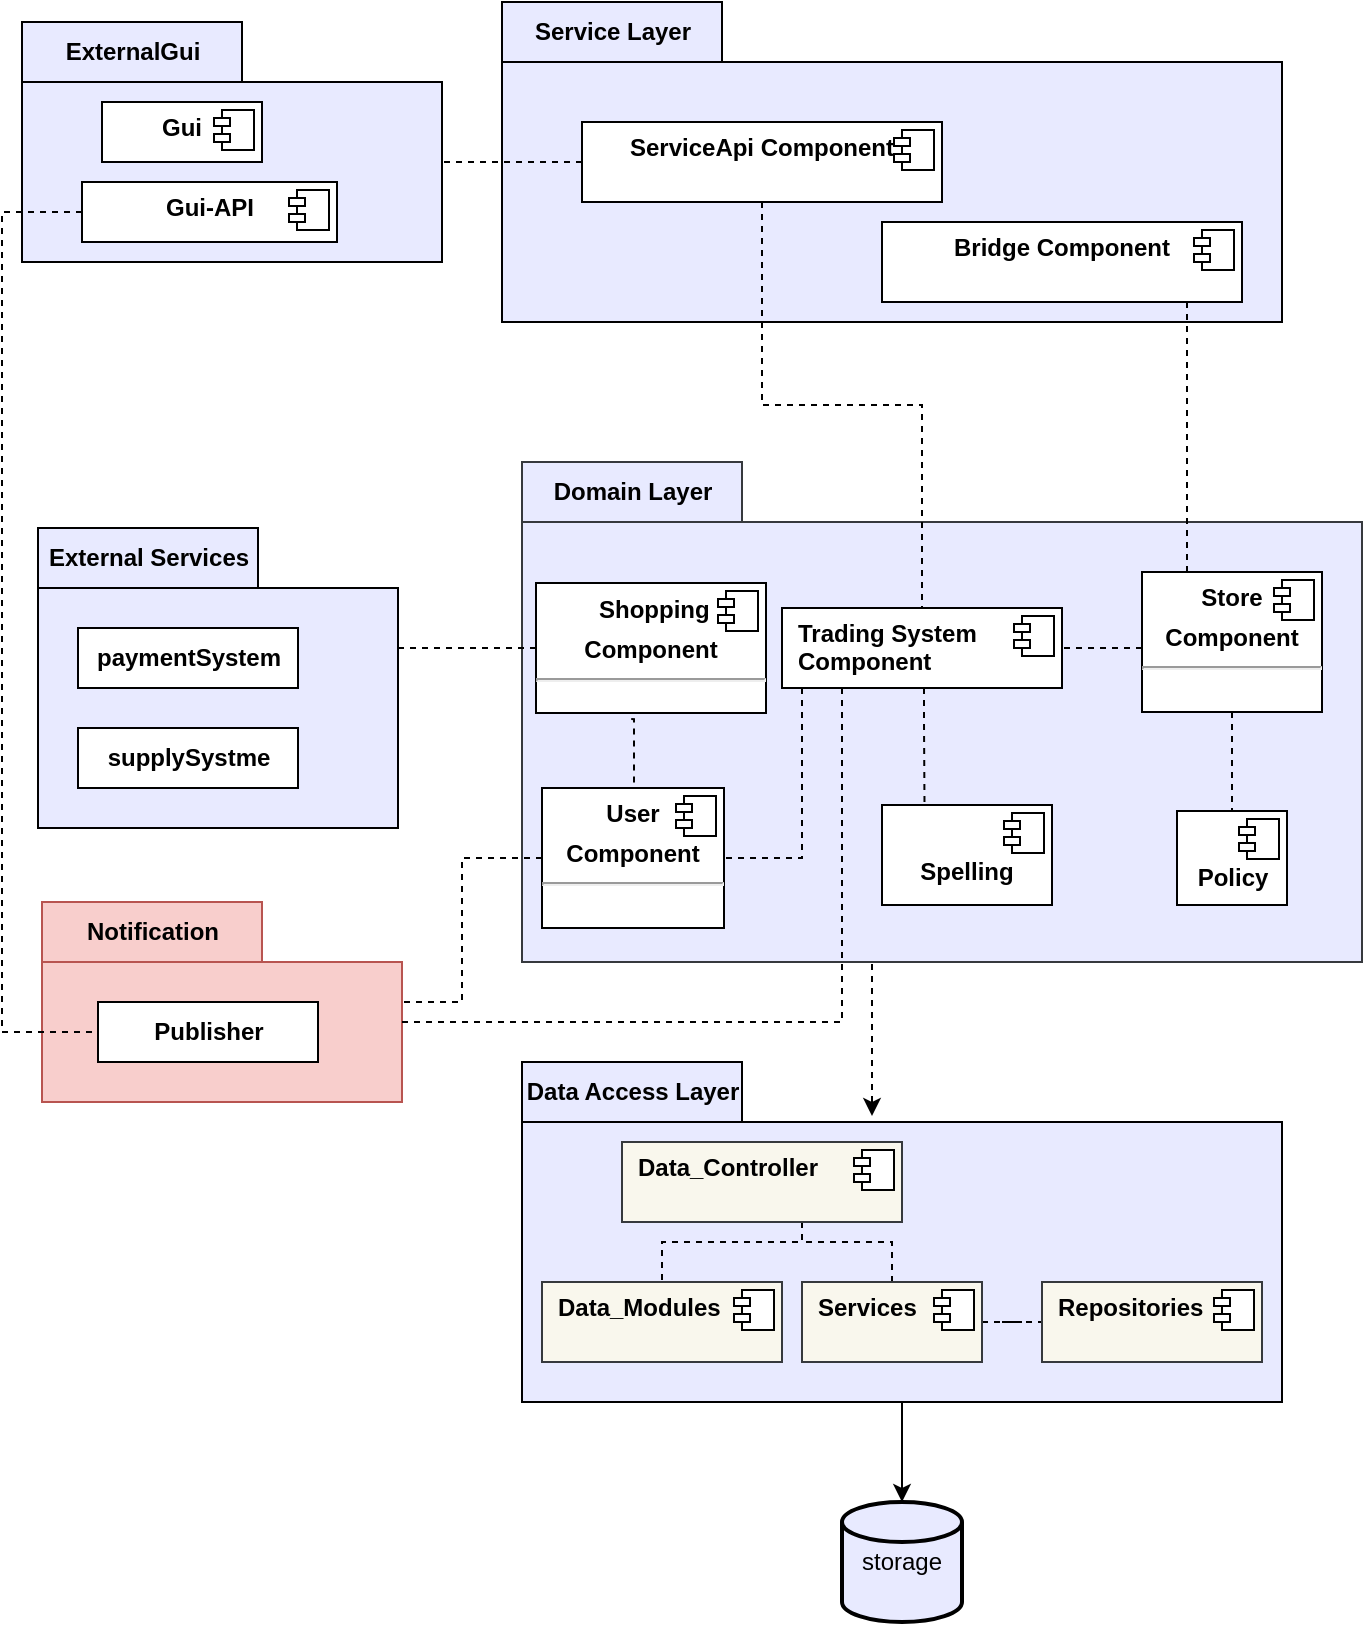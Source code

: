 <mxfile version="14.7.7" type="google"><diagram id="C5RBs43oDa-KdzZeNtuy" name="Page-1"><mxGraphModel dx="1209" dy="628" grid="1" gridSize="10" guides="1" tooltips="1" connect="1" arrows="1" fold="1" page="1" pageScale="1" pageWidth="827" pageHeight="1169" math="0" shadow="0"><root><mxCell id="WIyWlLk6GJQsqaUBKTNV-0"/><mxCell id="WIyWlLk6GJQsqaUBKTNV-1" parent="WIyWlLk6GJQsqaUBKTNV-0"/><mxCell id="WtnAxrRAo-syLEm_s32N-0" value="External Services" style="shape=folder;fontStyle=1;tabWidth=110;tabHeight=30;tabPosition=left;html=1;boundedLbl=1;labelInHeader=1;container=1;collapsible=0;recursiveResize=0;fillColor=#E8EAFF;" parent="WIyWlLk6GJQsqaUBKTNV-1" vertex="1"><mxGeometry x="58" y="343" width="180" height="150" as="geometry"/></mxCell><mxCell id="WtnAxrRAo-syLEm_s32N-1" value="&lt;b&gt;paymentSystem&lt;/b&gt;" style="html=1;" parent="WtnAxrRAo-syLEm_s32N-0" vertex="1"><mxGeometry width="110" height="30" relative="1" as="geometry"><mxPoint x="20" y="50" as="offset"/></mxGeometry></mxCell><mxCell id="WtnAxrRAo-syLEm_s32N-15" value="&lt;b&gt;supplySystme&lt;/b&gt;" style="html=1;" parent="WtnAxrRAo-syLEm_s32N-0" vertex="1"><mxGeometry x="20" y="100" width="110" height="30" as="geometry"/></mxCell><mxCell id="WtnAxrRAo-syLEm_s32N-30" style="edgeStyle=orthogonalEdgeStyle;rounded=0;orthogonalLoop=1;jettySize=auto;html=1;exitX=0.5;exitY=1;exitDx=0;exitDy=0;exitPerimeter=0;dashed=1;startArrow=none;startFill=0;" parent="WIyWlLk6GJQsqaUBKTNV-1" edge="1"><mxGeometry relative="1" as="geometry"><mxPoint x="480" y="530" as="sourcePoint"/><mxPoint x="475" y="637" as="targetPoint"/><Array as="points"><mxPoint x="475" y="530"/><mxPoint x="475" y="637"/></Array></mxGeometry></mxCell><mxCell id="WtnAxrRAo-syLEm_s32N-2" value="Domain Layer" style="shape=folder;fontStyle=1;tabWidth=110;tabHeight=30;tabPosition=left;html=1;boundedLbl=1;labelInHeader=1;container=1;collapsible=0;recursiveResize=0;strokeColor=#36393d;fillColor=#E8EAFF;" parent="WIyWlLk6GJQsqaUBKTNV-1" vertex="1"><mxGeometry x="300" y="310" width="420" height="250" as="geometry"/></mxCell><mxCell id="_TpOSqQcspWCT7iUpl4m-11" style="edgeStyle=orthogonalEdgeStyle;rounded=0;orthogonalLoop=1;jettySize=auto;html=1;dashed=1;endArrow=none;endFill=0;" edge="1" parent="WtnAxrRAo-syLEm_s32N-2" source="WtnAxrRAo-syLEm_s32N-18" target="GZjogRuN0Tsa5WOq9M7J-20"><mxGeometry relative="1" as="geometry"/></mxCell><mxCell id="_TpOSqQcspWCT7iUpl4m-14" style="edgeStyle=orthogonalEdgeStyle;rounded=0;orthogonalLoop=1;jettySize=auto;html=1;entryX=1;entryY=0.5;entryDx=0;entryDy=0;dashed=1;endArrow=none;endFill=0;" edge="1" parent="WtnAxrRAo-syLEm_s32N-2" source="WtnAxrRAo-syLEm_s32N-18" target="WtnAxrRAo-syLEm_s32N-23"><mxGeometry relative="1" as="geometry"><Array as="points"><mxPoint x="300" y="93"/><mxPoint x="300" y="93"/></Array></mxGeometry></mxCell><mxCell id="WtnAxrRAo-syLEm_s32N-18" value="&lt;p style=&quot;margin: 0px ; margin-top: 6px ; text-align: center&quot;&gt;&lt;b&gt;&amp;nbsp;Store&amp;nbsp;&lt;/b&gt;&lt;/p&gt;&lt;p style=&quot;margin: 0px ; margin-top: 6px ; text-align: center&quot;&gt;&lt;b&gt;Component&lt;/b&gt;&lt;/p&gt;&lt;hr&gt;&lt;p style=&quot;margin: 0px ; margin-left: 8px&quot;&gt;&lt;br&gt;&lt;/p&gt;" style="align=left;overflow=fill;html=1;dropTarget=0;" parent="WtnAxrRAo-syLEm_s32N-2" vertex="1"><mxGeometry x="310" y="55" width="90" height="70" as="geometry"/></mxCell><mxCell id="WtnAxrRAo-syLEm_s32N-19" value="" style="shape=component;jettyWidth=8;jettyHeight=4;" parent="WtnAxrRAo-syLEm_s32N-18" vertex="1"><mxGeometry x="1" width="20" height="20" relative="1" as="geometry"><mxPoint x="-24" y="4" as="offset"/></mxGeometry></mxCell><mxCell id="WtnAxrRAo-syLEm_s32N-16" value="&lt;p style=&quot;margin: 0px ; margin-top: 6px ; text-align: center&quot;&gt;&lt;span&gt;&amp;nbsp;User&amp;nbsp;&lt;/span&gt;&lt;/p&gt;&lt;p style=&quot;margin: 0px ; margin-top: 6px ; text-align: center&quot;&gt;&lt;span&gt;Component&lt;/span&gt;&lt;/p&gt;&lt;hr&gt;&lt;p style=&quot;margin: 0px ; margin-left: 8px&quot;&gt;&lt;br&gt;&lt;/p&gt;" style="align=left;overflow=fill;html=1;dropTarget=0;fontStyle=1" parent="WtnAxrRAo-syLEm_s32N-2" vertex="1"><mxGeometry x="10" y="163" width="91" height="70" as="geometry"/></mxCell><mxCell id="WtnAxrRAo-syLEm_s32N-17" value="" style="shape=component;jettyWidth=8;jettyHeight=4;" parent="WtnAxrRAo-syLEm_s32N-16" vertex="1"><mxGeometry x="1" width="20" height="20" relative="1" as="geometry"><mxPoint x="-24" y="4" as="offset"/></mxGeometry></mxCell><mxCell id="_TpOSqQcspWCT7iUpl4m-15" style="edgeStyle=orthogonalEdgeStyle;rounded=0;orthogonalLoop=1;jettySize=auto;html=1;entryX=0.25;entryY=0;entryDx=0;entryDy=0;dashed=1;endArrow=none;endFill=0;" edge="1" parent="WtnAxrRAo-syLEm_s32N-2" source="WtnAxrRAo-syLEm_s32N-23" target="ekkM_JpVM6P7FP9OMeAY-0"><mxGeometry relative="1" as="geometry"><Array as="points"><mxPoint x="201" y="130"/><mxPoint x="201" y="130"/></Array></mxGeometry></mxCell><mxCell id="_TpOSqQcspWCT7iUpl4m-18" style="edgeStyle=orthogonalEdgeStyle;rounded=0;orthogonalLoop=1;jettySize=auto;html=1;dashed=1;endArrow=none;endFill=0;" edge="1" parent="WtnAxrRAo-syLEm_s32N-2" source="WtnAxrRAo-syLEm_s32N-23" target="WtnAxrRAo-syLEm_s32N-16"><mxGeometry relative="1" as="geometry"><Array as="points"><mxPoint x="140" y="198"/></Array></mxGeometry></mxCell><mxCell id="WtnAxrRAo-syLEm_s32N-23" value="&lt;p style=&quot;margin: 0px ; margin-top: 6px ; text-align: center&quot;&gt;&lt;/p&gt;&lt;p style=&quot;margin: 0px ; margin-left: 8px&quot;&gt;Trading System&lt;/p&gt;&lt;p style=&quot;margin: 0px ; margin-left: 8px&quot;&gt;Component&lt;/p&gt;" style="align=left;overflow=fill;html=1;dropTarget=0;fontStyle=1" parent="WtnAxrRAo-syLEm_s32N-2" vertex="1"><mxGeometry x="130" y="73" width="140" height="40" as="geometry"/></mxCell><mxCell id="WtnAxrRAo-syLEm_s32N-24" value="" style="shape=component;jettyWidth=8;jettyHeight=4;" parent="WtnAxrRAo-syLEm_s32N-23" vertex="1"><mxGeometry x="1" width="20" height="20" relative="1" as="geometry"><mxPoint x="-24" y="4" as="offset"/></mxGeometry></mxCell><mxCell id="ekkM_JpVM6P7FP9OMeAY-0" value="&lt;p style=&quot;margin: 0px ; margin-top: 6px ; text-align: center&quot;&gt;&lt;br&gt;&lt;/p&gt;&lt;p style=&quot;margin: 0px ; margin-top: 6px ; text-align: center&quot;&gt;&lt;b&gt;Spelling&lt;/b&gt;&lt;/p&gt;" style="align=left;overflow=fill;html=1;dropTarget=0;" parent="WtnAxrRAo-syLEm_s32N-2" vertex="1"><mxGeometry x="180" y="171.5" width="85" height="50" as="geometry"/></mxCell><mxCell id="ekkM_JpVM6P7FP9OMeAY-1" value="" style="shape=component;jettyWidth=8;jettyHeight=4;" parent="ekkM_JpVM6P7FP9OMeAY-0" vertex="1"><mxGeometry x="1" width="20" height="20" relative="1" as="geometry"><mxPoint x="-24" y="4" as="offset"/></mxGeometry></mxCell><mxCell id="GZjogRuN0Tsa5WOq9M7J-20" value="&lt;p style=&quot;margin: 0px ; margin-top: 6px ; text-align: center&quot;&gt;&lt;br&gt;&lt;/p&gt;&lt;p style=&quot;margin: 0px ; margin-top: 6px ; text-align: center&quot;&gt;&lt;b&gt;Policy&lt;/b&gt;&lt;/p&gt;" style="align=left;overflow=fill;html=1;dropTarget=0;" parent="WtnAxrRAo-syLEm_s32N-2" vertex="1"><mxGeometry x="327.5" y="174.5" width="55" height="47" as="geometry"/></mxCell><mxCell id="GZjogRuN0Tsa5WOq9M7J-21" value="" style="shape=component;jettyWidth=8;jettyHeight=4;" parent="GZjogRuN0Tsa5WOq9M7J-20" vertex="1"><mxGeometry x="1" width="20" height="20" relative="1" as="geometry"><mxPoint x="-24" y="4" as="offset"/></mxGeometry></mxCell><mxCell id="_TpOSqQcspWCT7iUpl4m-22" style="edgeStyle=orthogonalEdgeStyle;rounded=0;orthogonalLoop=1;jettySize=auto;html=1;dashed=1;endArrow=none;endFill=0;exitX=0.414;exitY=1.047;exitDx=0;exitDy=0;exitPerimeter=0;" edge="1" parent="WtnAxrRAo-syLEm_s32N-2" source="ekkM_JpVM6P7FP9OMeAY-3" target="WtnAxrRAo-syLEm_s32N-16"><mxGeometry relative="1" as="geometry"><Array as="points"><mxPoint x="56" y="129"/></Array></mxGeometry></mxCell><mxCell id="ekkM_JpVM6P7FP9OMeAY-3" value="&lt;p style=&quot;margin: 0px ; margin-top: 6px ; text-align: center&quot;&gt;&lt;b&gt;&amp;nbsp;Shopping&lt;/b&gt;&lt;/p&gt;&lt;p style=&quot;margin: 0px ; margin-top: 6px ; text-align: center&quot;&gt;&lt;b&gt;Component&lt;/b&gt;&lt;/p&gt;&lt;hr&gt;&lt;p style=&quot;margin: 0px ; margin-left: 8px&quot;&gt;&lt;br&gt;&lt;/p&gt;" style="align=left;overflow=fill;html=1;dropTarget=0;" parent="WtnAxrRAo-syLEm_s32N-2" vertex="1"><mxGeometry x="7" y="60.5" width="115" height="65" as="geometry"/></mxCell><mxCell id="ekkM_JpVM6P7FP9OMeAY-4" value="" style="shape=component;jettyWidth=8;jettyHeight=4;" parent="ekkM_JpVM6P7FP9OMeAY-3" vertex="1"><mxGeometry x="1" width="20" height="20" relative="1" as="geometry"><mxPoint x="-24" y="4" as="offset"/></mxGeometry></mxCell><mxCell id="Dl6cAuHJQ6nQotnBiWMJ-0" style="edgeStyle=orthogonalEdgeStyle;rounded=0;orthogonalLoop=1;jettySize=auto;html=1;" parent="WIyWlLk6GJQsqaUBKTNV-1" source="WtnAxrRAo-syLEm_s32N-7" target="WtnAxrRAo-syLEm_s32N-11" edge="1"><mxGeometry relative="1" as="geometry"/></mxCell><mxCell id="WtnAxrRAo-syLEm_s32N-7" value="Data Access Layer" style="shape=folder;fontStyle=1;tabWidth=110;tabHeight=30;tabPosition=left;html=1;boundedLbl=1;labelInHeader=1;container=1;collapsible=0;recursiveResize=0;fillColor=#E8EAFF;" parent="WIyWlLk6GJQsqaUBKTNV-1" vertex="1"><mxGeometry x="300" y="610" width="380" height="170" as="geometry"/></mxCell><mxCell id="Dl6cAuHJQ6nQotnBiWMJ-10" style="edgeStyle=orthogonalEdgeStyle;rounded=0;orthogonalLoop=1;jettySize=auto;html=1;endArrow=none;endFill=0;dashed=1;" parent="WtnAxrRAo-syLEm_s32N-7" source="Dl6cAuHJQ6nQotnBiWMJ-2" target="Dl6cAuHJQ6nQotnBiWMJ-4" edge="1"><mxGeometry relative="1" as="geometry"><Array as="points"><mxPoint x="140" y="90"/><mxPoint x="70" y="90"/></Array></mxGeometry></mxCell><mxCell id="Dl6cAuHJQ6nQotnBiWMJ-14" style="edgeStyle=orthogonalEdgeStyle;rounded=0;orthogonalLoop=1;jettySize=auto;html=1;dashed=1;endArrow=none;endFill=0;" parent="WtnAxrRAo-syLEm_s32N-7" source="Dl6cAuHJQ6nQotnBiWMJ-2" target="Dl6cAuHJQ6nQotnBiWMJ-8" edge="1"><mxGeometry relative="1" as="geometry"><Array as="points"><mxPoint x="140" y="90"/><mxPoint x="185" y="90"/></Array></mxGeometry></mxCell><mxCell id="Dl6cAuHJQ6nQotnBiWMJ-2" value="&lt;p style=&quot;margin: 0px ; margin-top: 6px ; text-align: center&quot;&gt;&lt;/p&gt;&lt;p style=&quot;margin: 0px ; margin-left: 8px&quot;&gt;Data_Controller&lt;br&gt;&lt;/p&gt;" style="align=left;overflow=fill;html=1;dropTarget=0;fontStyle=1;fillColor=#f9f7ed;strokeColor=#36393d;" parent="WtnAxrRAo-syLEm_s32N-7" vertex="1"><mxGeometry x="50" y="40" width="140" height="40" as="geometry"/></mxCell><mxCell id="Dl6cAuHJQ6nQotnBiWMJ-3" value="" style="shape=component;jettyWidth=8;jettyHeight=4;" parent="Dl6cAuHJQ6nQotnBiWMJ-2" vertex="1"><mxGeometry x="1" width="20" height="20" relative="1" as="geometry"><mxPoint x="-24" y="4" as="offset"/></mxGeometry></mxCell><mxCell id="Dl6cAuHJQ6nQotnBiWMJ-4" value="&lt;p style=&quot;margin: 0px ; margin-top: 6px ; text-align: center&quot;&gt;&lt;/p&gt;&lt;p style=&quot;margin: 0px ; margin-left: 8px&quot;&gt;Data_Modules&lt;br&gt;&lt;/p&gt;" style="align=left;overflow=fill;html=1;dropTarget=0;fontStyle=1;fillColor=#f9f7ed;strokeColor=#36393d;" parent="WtnAxrRAo-syLEm_s32N-7" vertex="1"><mxGeometry x="10" y="110" width="120" height="40" as="geometry"/></mxCell><mxCell id="Dl6cAuHJQ6nQotnBiWMJ-5" value="" style="shape=component;jettyWidth=8;jettyHeight=4;" parent="Dl6cAuHJQ6nQotnBiWMJ-4" vertex="1"><mxGeometry x="1" width="20" height="20" relative="1" as="geometry"><mxPoint x="-24" y="4" as="offset"/></mxGeometry></mxCell><mxCell id="Dl6cAuHJQ6nQotnBiWMJ-15" style="edgeStyle=orthogonalEdgeStyle;rounded=0;orthogonalLoop=1;jettySize=auto;html=1;entryX=0;entryY=0.5;entryDx=0;entryDy=0;dashed=1;endArrow=none;endFill=0;" parent="WtnAxrRAo-syLEm_s32N-7" source="Dl6cAuHJQ6nQotnBiWMJ-8" target="Dl6cAuHJQ6nQotnBiWMJ-6" edge="1"><mxGeometry relative="1" as="geometry"/></mxCell><mxCell id="Dl6cAuHJQ6nQotnBiWMJ-8" value="&lt;p style=&quot;margin: 0px ; margin-top: 6px ; text-align: center&quot;&gt;&lt;/p&gt;&lt;p style=&quot;margin: 0px ; margin-left: 8px&quot;&gt;Services&lt;br&gt;&lt;/p&gt;" style="align=left;overflow=fill;html=1;dropTarget=0;fontStyle=1;fillColor=#f9f7ed;strokeColor=#36393d;" parent="WtnAxrRAo-syLEm_s32N-7" vertex="1"><mxGeometry x="140" y="110" width="90" height="40" as="geometry"/></mxCell><mxCell id="Dl6cAuHJQ6nQotnBiWMJ-9" value="" style="shape=component;jettyWidth=8;jettyHeight=4;" parent="Dl6cAuHJQ6nQotnBiWMJ-8" vertex="1"><mxGeometry x="1" width="20" height="20" relative="1" as="geometry"><mxPoint x="-24" y="4" as="offset"/></mxGeometry></mxCell><mxCell id="Dl6cAuHJQ6nQotnBiWMJ-6" value="&lt;p style=&quot;margin: 0px ; margin-top: 6px ; text-align: center&quot;&gt;&lt;/p&gt;&lt;p style=&quot;margin: 0px ; margin-left: 8px&quot;&gt;Repositories&lt;br&gt;&lt;/p&gt;" style="align=left;overflow=fill;html=1;dropTarget=0;fontStyle=1;fillColor=#f9f7ed;strokeColor=#36393d;" parent="WtnAxrRAo-syLEm_s32N-7" vertex="1"><mxGeometry x="260" y="110" width="110" height="40" as="geometry"/></mxCell><mxCell id="Dl6cAuHJQ6nQotnBiWMJ-7" value="" style="shape=component;jettyWidth=8;jettyHeight=4;" parent="Dl6cAuHJQ6nQotnBiWMJ-6" vertex="1"><mxGeometry x="1" width="20" height="20" relative="1" as="geometry"><mxPoint x="-24" y="4" as="offset"/></mxGeometry></mxCell><mxCell id="WtnAxrRAo-syLEm_s32N-9" value="Service Layer" style="shape=folder;fontStyle=1;tabWidth=110;tabHeight=30;tabPosition=left;html=1;boundedLbl=1;labelInHeader=1;container=1;collapsible=0;recursiveResize=0;fillColor=#E8EAFF;" parent="WIyWlLk6GJQsqaUBKTNV-1" vertex="1"><mxGeometry x="290" y="80" width="390" height="160" as="geometry"/></mxCell><mxCell id="WtnAxrRAo-syLEm_s32N-36" value="&lt;p style=&quot;margin: 0px ; margin-top: 6px ; text-align: center&quot;&gt;&lt;span&gt;ServiceApi Component&lt;/span&gt;&lt;br&gt;&lt;/p&gt;" style="align=left;overflow=fill;html=1;dropTarget=0;fontStyle=1" parent="WtnAxrRAo-syLEm_s32N-9" vertex="1"><mxGeometry x="40" y="60" width="180" height="40" as="geometry"/></mxCell><mxCell id="WtnAxrRAo-syLEm_s32N-37" value="" style="shape=component;jettyWidth=8;jettyHeight=4;" parent="WtnAxrRAo-syLEm_s32N-36" vertex="1"><mxGeometry x="1" width="20" height="20" relative="1" as="geometry"><mxPoint x="-24" y="4" as="offset"/></mxGeometry></mxCell><mxCell id="GZjogRuN0Tsa5WOq9M7J-1" value="&lt;p style=&quot;margin: 0px ; margin-top: 6px ; text-align: center&quot;&gt;Bridge Component&lt;/p&gt;" style="align=left;overflow=fill;html=1;dropTarget=0;fontStyle=1" parent="WtnAxrRAo-syLEm_s32N-9" vertex="1"><mxGeometry x="190" y="110" width="180" height="40" as="geometry"/></mxCell><mxCell id="GZjogRuN0Tsa5WOq9M7J-2" value="" style="shape=component;jettyWidth=8;jettyHeight=4;" parent="GZjogRuN0Tsa5WOq9M7J-1" vertex="1"><mxGeometry x="1" width="20" height="20" relative="1" as="geometry"><mxPoint x="-24" y="4" as="offset"/></mxGeometry></mxCell><mxCell id="WtnAxrRAo-syLEm_s32N-11" value="storage" style="strokeWidth=2;html=1;shape=mxgraph.flowchart.database;whiteSpace=wrap;fillColor=#E8EAFF;" parent="WIyWlLk6GJQsqaUBKTNV-1" vertex="1"><mxGeometry x="460" y="830" width="60" height="60" as="geometry"/></mxCell><mxCell id="GZjogRuN0Tsa5WOq9M7J-6" value="ExternalGui" style="shape=folder;fontStyle=1;tabWidth=110;tabHeight=30;tabPosition=left;html=1;boundedLbl=1;labelInHeader=1;container=1;collapsible=0;recursiveResize=0;fillColor=#E8EAFF;" parent="WIyWlLk6GJQsqaUBKTNV-1" vertex="1"><mxGeometry x="50" y="90" width="210" height="120" as="geometry"/></mxCell><mxCell id="GZjogRuN0Tsa5WOq9M7J-14" value="&lt;p style=&quot;margin: 0px ; margin-top: 6px ; text-align: center&quot;&gt;&lt;span&gt;Gui&lt;/span&gt;&lt;br&gt;&lt;/p&gt;" style="align=left;overflow=fill;html=1;dropTarget=0;fontStyle=1" parent="GZjogRuN0Tsa5WOq9M7J-6" vertex="1"><mxGeometry x="40" y="40" width="80" height="30" as="geometry"/></mxCell><mxCell id="GZjogRuN0Tsa5WOq9M7J-15" value="" style="shape=component;jettyWidth=8;jettyHeight=4;" parent="GZjogRuN0Tsa5WOq9M7J-14" vertex="1"><mxGeometry x="1" width="20" height="20" relative="1" as="geometry"><mxPoint x="-24" y="4" as="offset"/></mxGeometry></mxCell><mxCell id="dUc-TlYQ_6vt0-vQFF55-0" value="&lt;p style=&quot;margin: 0px ; margin-top: 6px ; text-align: center&quot;&gt;Gui-API&lt;/p&gt;" style="align=left;overflow=fill;html=1;dropTarget=0;fontStyle=1" parent="GZjogRuN0Tsa5WOq9M7J-6" vertex="1"><mxGeometry x="30" y="80" width="127.5" height="30" as="geometry"/></mxCell><mxCell id="dUc-TlYQ_6vt0-vQFF55-1" value="" style="shape=component;jettyWidth=8;jettyHeight=4;" parent="dUc-TlYQ_6vt0-vQFF55-0" vertex="1"><mxGeometry x="1" width="20" height="20" relative="1" as="geometry"><mxPoint x="-24" y="4" as="offset"/></mxGeometry></mxCell><mxCell id="GZjogRuN0Tsa5WOq9M7J-13" style="edgeStyle=orthogonalEdgeStyle;rounded=0;orthogonalLoop=1;jettySize=auto;html=1;dashed=1;endArrow=none;endFill=0;" parent="WIyWlLk6GJQsqaUBKTNV-1" source="WtnAxrRAo-syLEm_s32N-36" target="GZjogRuN0Tsa5WOq9M7J-6" edge="1"><mxGeometry relative="1" as="geometry"><mxPoint x="240" y="150" as="targetPoint"/><Array as="points"><mxPoint x="350" y="145"/><mxPoint x="350" y="145"/></Array></mxGeometry></mxCell><mxCell id="GZjogRuN0Tsa5WOq9M7J-16" style="edgeStyle=orthogonalEdgeStyle;rounded=0;orthogonalLoop=1;jettySize=auto;html=1;entryX=0.25;entryY=0;entryDx=0;entryDy=0;dashed=1;endArrow=none;endFill=0;" parent="WIyWlLk6GJQsqaUBKTNV-1" source="GZjogRuN0Tsa5WOq9M7J-1" target="WtnAxrRAo-syLEm_s32N-18" edge="1"><mxGeometry relative="1" as="geometry"><Array as="points"><mxPoint x="633" y="298"/></Array></mxGeometry></mxCell><mxCell id="_TpOSqQcspWCT7iUpl4m-0" value="Notification" style="shape=folder;fontStyle=1;tabWidth=110;tabHeight=30;tabPosition=left;html=1;boundedLbl=1;labelInHeader=1;container=1;collapsible=0;recursiveResize=0;fillColor=#f8cecc;strokeColor=#b85450;" vertex="1" parent="WIyWlLk6GJQsqaUBKTNV-1"><mxGeometry x="60" y="530" width="180" height="100" as="geometry"/></mxCell><mxCell id="_TpOSqQcspWCT7iUpl4m-1" value="&lt;b&gt;Publisher&lt;/b&gt;" style="html=1;" vertex="1" parent="_TpOSqQcspWCT7iUpl4m-0"><mxGeometry width="110" height="30" relative="1" as="geometry"><mxPoint x="28" y="50" as="offset"/></mxGeometry></mxCell><mxCell id="_TpOSqQcspWCT7iUpl4m-3" style="edgeStyle=orthogonalEdgeStyle;rounded=0;orthogonalLoop=1;jettySize=auto;html=1;endArrow=none;endFill=0;dashed=1;" edge="1" parent="WIyWlLk6GJQsqaUBKTNV-1" source="dUc-TlYQ_6vt0-vQFF55-0" target="_TpOSqQcspWCT7iUpl4m-1"><mxGeometry relative="1" as="geometry"><Array as="points"><mxPoint x="40" y="185"/><mxPoint x="40" y="595"/></Array></mxGeometry></mxCell><mxCell id="_TpOSqQcspWCT7iUpl4m-4" style="edgeStyle=orthogonalEdgeStyle;rounded=0;orthogonalLoop=1;jettySize=auto;html=1;dashed=1;endArrow=none;endFill=0;" edge="1" parent="WIyWlLk6GJQsqaUBKTNV-1" source="WtnAxrRAo-syLEm_s32N-16" target="_TpOSqQcspWCT7iUpl4m-0"><mxGeometry relative="1" as="geometry"><Array as="points"><mxPoint x="270" y="508"/><mxPoint x="270" y="580"/></Array></mxGeometry></mxCell><mxCell id="_TpOSqQcspWCT7iUpl4m-16" style="edgeStyle=orthogonalEdgeStyle;rounded=0;orthogonalLoop=1;jettySize=auto;html=1;dashed=1;endArrow=none;endFill=0;" edge="1" parent="WIyWlLk6GJQsqaUBKTNV-1" source="WtnAxrRAo-syLEm_s32N-36" target="WtnAxrRAo-syLEm_s32N-23"><mxGeometry relative="1" as="geometry"/></mxCell><mxCell id="_TpOSqQcspWCT7iUpl4m-20" style="edgeStyle=orthogonalEdgeStyle;rounded=0;orthogonalLoop=1;jettySize=auto;html=1;dashed=1;endArrow=none;endFill=0;" edge="1" parent="WIyWlLk6GJQsqaUBKTNV-1" source="WtnAxrRAo-syLEm_s32N-23" target="_TpOSqQcspWCT7iUpl4m-0"><mxGeometry relative="1" as="geometry"><Array as="points"><mxPoint x="460" y="590"/></Array></mxGeometry></mxCell><mxCell id="_TpOSqQcspWCT7iUpl4m-21" style="edgeStyle=orthogonalEdgeStyle;rounded=0;orthogonalLoop=1;jettySize=auto;html=1;dashed=1;endArrow=none;endFill=0;" edge="1" parent="WIyWlLk6GJQsqaUBKTNV-1" source="ekkM_JpVM6P7FP9OMeAY-3" target="WtnAxrRAo-syLEm_s32N-0"><mxGeometry relative="1" as="geometry"><Array as="points"><mxPoint x="260" y="403"/><mxPoint x="260" y="403"/></Array></mxGeometry></mxCell></root></mxGraphModel></diagram></mxfile>